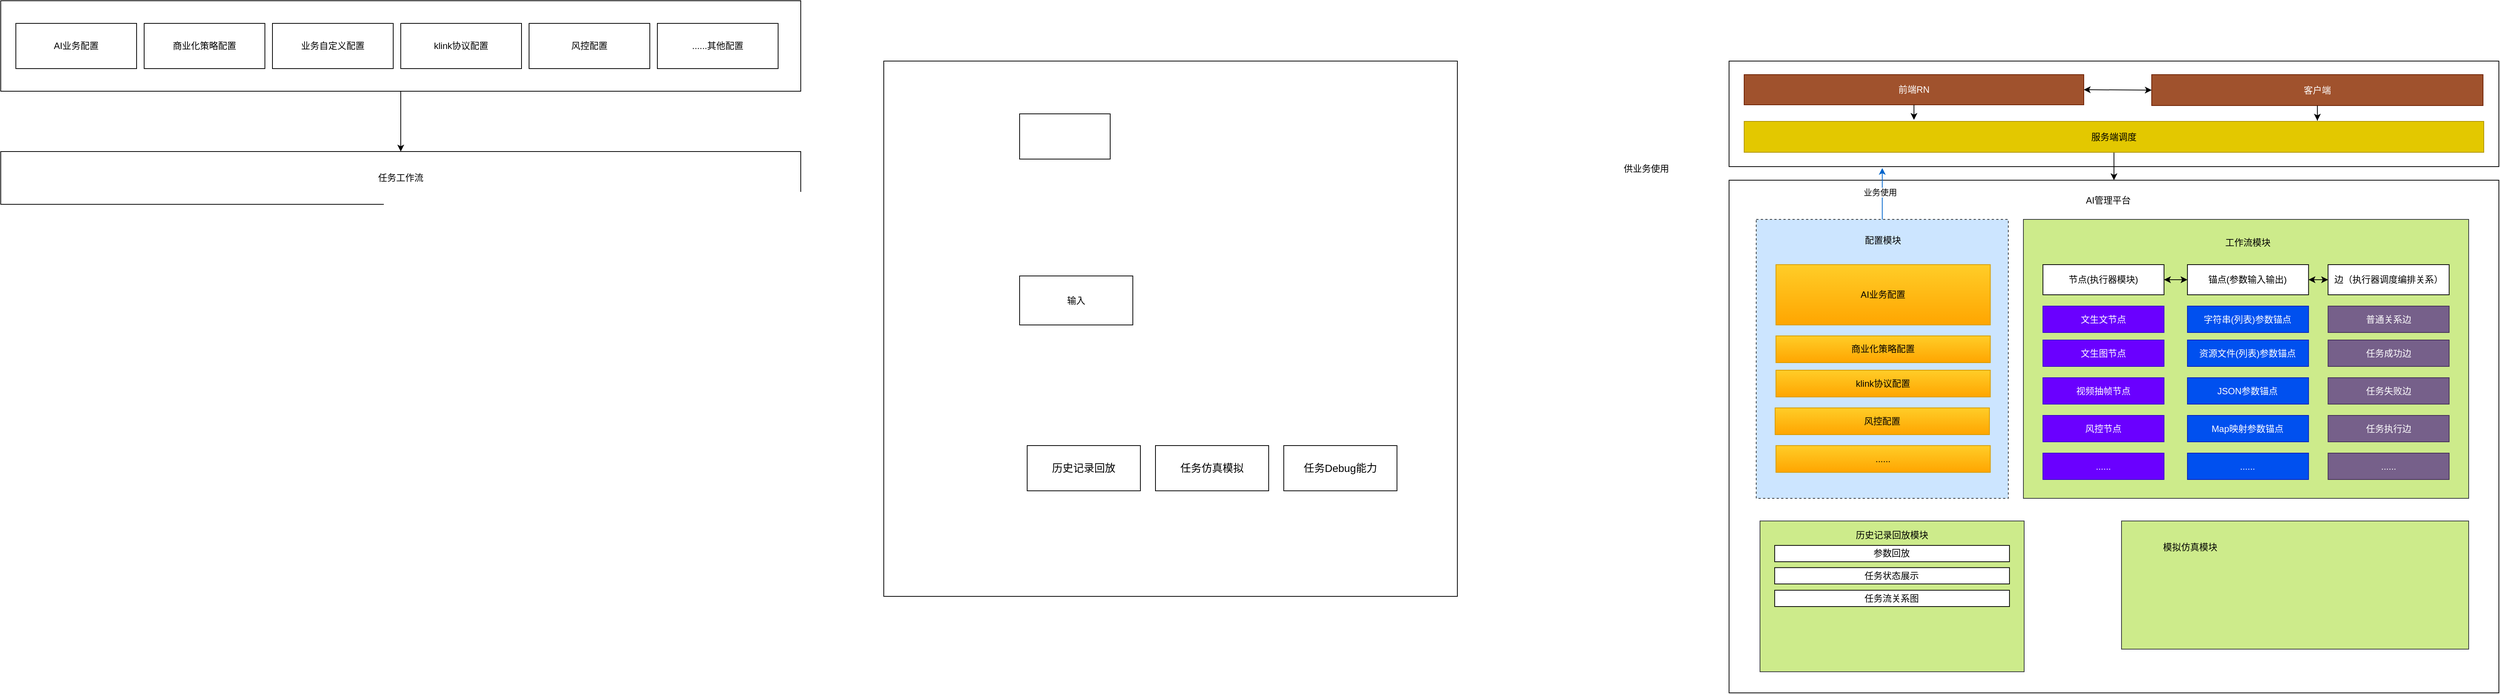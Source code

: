 <mxfile version="24.7.17">
  <diagram name="第 1 页" id="pAWTvNZDLCY3GigcubW4">
    <mxGraphModel dx="1911" dy="1208" grid="1" gridSize="10" guides="1" tooltips="1" connect="1" arrows="1" fold="1" page="1" pageScale="1" pageWidth="827" pageHeight="1169" math="0" shadow="0">
      <root>
        <mxCell id="0" />
        <mxCell id="1" parent="0" />
        <mxCell id="-SrFhzklI3_z7_42w4xo-48" value="" style="rounded=0;whiteSpace=wrap;html=1;" parent="1" vertex="1">
          <mxGeometry x="2440" y="398" width="1020" height="680" as="geometry" />
        </mxCell>
        <mxCell id="BUo7MnpyOWrACCl7GvEu-11" style="edgeStyle=orthogonalEdgeStyle;rounded=0;orthogonalLoop=1;jettySize=auto;html=1;exitX=0.5;exitY=1;exitDx=0;exitDy=0;entryX=0.5;entryY=0;entryDx=0;entryDy=0;" parent="1" source="BUo7MnpyOWrACCl7GvEu-2" target="BUo7MnpyOWrACCl7GvEu-10" edge="1">
          <mxGeometry relative="1" as="geometry" />
        </mxCell>
        <mxCell id="BUo7MnpyOWrACCl7GvEu-2" value="" style="rounded=0;whiteSpace=wrap;html=1;" parent="1" vertex="1">
          <mxGeometry x="150" y="160" width="1060" height="120" as="geometry" />
        </mxCell>
        <mxCell id="BUo7MnpyOWrACCl7GvEu-3" value="AI业务配置" style="rounded=0;whiteSpace=wrap;html=1;" parent="1" vertex="1">
          <mxGeometry x="170" y="190" width="160" height="60" as="geometry" />
        </mxCell>
        <mxCell id="BUo7MnpyOWrACCl7GvEu-4" value="商业化策略配置" style="rounded=0;whiteSpace=wrap;html=1;" parent="1" vertex="1">
          <mxGeometry x="340" y="190" width="160" height="60" as="geometry" />
        </mxCell>
        <mxCell id="BUo7MnpyOWrACCl7GvEu-5" value="业务自定义配置" style="rounded=0;whiteSpace=wrap;html=1;" parent="1" vertex="1">
          <mxGeometry x="510" y="190" width="160" height="60" as="geometry" />
        </mxCell>
        <mxCell id="BUo7MnpyOWrACCl7GvEu-7" value="klink协议配置" style="rounded=0;whiteSpace=wrap;html=1;" parent="1" vertex="1">
          <mxGeometry x="680" y="190" width="160" height="60" as="geometry" />
        </mxCell>
        <mxCell id="BUo7MnpyOWrACCl7GvEu-8" value="风控配置" style="rounded=0;whiteSpace=wrap;html=1;" parent="1" vertex="1">
          <mxGeometry x="850" y="190" width="160" height="60" as="geometry" />
        </mxCell>
        <mxCell id="BUo7MnpyOWrACCl7GvEu-9" value="......&lt;span style=&quot;background-color: initial;&quot;&gt;其他配置&lt;/span&gt;" style="rounded=0;whiteSpace=wrap;html=1;" parent="1" vertex="1">
          <mxGeometry x="1020" y="190" width="160" height="60" as="geometry" />
        </mxCell>
        <mxCell id="BUo7MnpyOWrACCl7GvEu-10" value="任务工作流" style="rounded=0;whiteSpace=wrap;html=1;" parent="1" vertex="1">
          <mxGeometry x="150" y="360" width="1060" height="70" as="geometry" />
        </mxCell>
        <mxCell id="-SrFhzklI3_z7_42w4xo-2" value="&lt;span style=&quot;color: rgba(0, 0, 0, 0); font-family: monospace; font-size: 0px; text-align: start; text-wrap: nowrap;&quot;&gt;%3CmxGraphModel%3E%3Croot%3E%3CmxCell%20id%3D%220%22%2F%3E%3CmxCell%20id%3D%221%22%20parent%3D%220%22%2F%3E%3CmxCell%20id%3D%222%22%20value%3D%22%22%20style%3D%22rounded%3D0%3BwhiteSpace%3Dwrap%3Bhtml%3D1%3B%22%20vertex%3D%221%22%20parent%3D%221%22%3E%3CmxGeometry%20x%3D%221500%22%20y%3D%22310%22%20width%3D%22120%22%20height%3D%2260%22%20as%3D%22geometry%22%2F%3E%3C%2FmxCell%3E%3C%2Froot%3E%3C%2FmxGraphModel%3E&lt;/span&gt;" style="rounded=0;whiteSpace=wrap;html=1;" parent="1" vertex="1">
          <mxGeometry x="1320" y="240" width="760" height="710" as="geometry" />
        </mxCell>
        <mxCell id="-SrFhzklI3_z7_42w4xo-3" value="" style="rounded=0;whiteSpace=wrap;html=1;" parent="1" vertex="1">
          <mxGeometry x="1500" y="310" width="120" height="60" as="geometry" />
        </mxCell>
        <mxCell id="-SrFhzklI3_z7_42w4xo-4" value="输入" style="rounded=0;whiteSpace=wrap;html=1;" parent="1" vertex="1">
          <mxGeometry x="1500" y="525" width="150" height="65" as="geometry" />
        </mxCell>
        <mxCell id="-SrFhzklI3_z7_42w4xo-5" value="历史记录回放" style="rounded=0;whiteSpace=wrap;html=1;fontSize=14;" parent="1" vertex="1">
          <mxGeometry x="1510" y="750" width="150" height="60" as="geometry" />
        </mxCell>
        <mxCell id="-SrFhzklI3_z7_42w4xo-6" value="任务仿真模拟" style="rounded=0;whiteSpace=wrap;html=1;fontSize=14;" parent="1" vertex="1">
          <mxGeometry x="1680" y="750" width="150" height="60" as="geometry" />
        </mxCell>
        <mxCell id="-SrFhzklI3_z7_42w4xo-7" value="任务Debug能力" style="rounded=0;whiteSpace=wrap;html=1;fontSize=14;" parent="1" vertex="1">
          <mxGeometry x="1850" y="750" width="150" height="60" as="geometry" />
        </mxCell>
        <mxCell id="-SrFhzklI3_z7_42w4xo-40" value="" style="rounded=0;whiteSpace=wrap;html=1;" parent="1" vertex="1">
          <mxGeometry x="2440" y="240" width="1020" height="140" as="geometry" />
        </mxCell>
        <mxCell id="-SrFhzklI3_z7_42w4xo-49" value="" style="group" parent="1" vertex="1" connectable="0">
          <mxGeometry x="2830" y="450" width="590" height="370" as="geometry" />
        </mxCell>
        <mxCell id="-SrFhzklI3_z7_42w4xo-31" value="" style="rounded=0;whiteSpace=wrap;html=1;fillColor=#cdeb8b;strokeColor=#36393d;" parent="-SrFhzklI3_z7_42w4xo-49" vertex="1">
          <mxGeometry width="590.0" height="370" as="geometry" />
        </mxCell>
        <mxCell id="-SrFhzklI3_z7_42w4xo-12" value="节点(执行器模块)" style="whiteSpace=wrap;html=1;" parent="-SrFhzklI3_z7_42w4xo-49" vertex="1">
          <mxGeometry x="25.877" y="60" width="160.439" height="40" as="geometry" />
        </mxCell>
        <mxCell id="-SrFhzklI3_z7_42w4xo-13" value="锚点(参数输入输出)" style="whiteSpace=wrap;html=1;" parent="-SrFhzklI3_z7_42w4xo-49" vertex="1">
          <mxGeometry x="217.368" y="60" width="160.439" height="40" as="geometry" />
        </mxCell>
        <mxCell id="-SrFhzklI3_z7_42w4xo-14" value="边（执行器调度编排关系）" style="whiteSpace=wrap;html=1;" parent="-SrFhzklI3_z7_42w4xo-49" vertex="1">
          <mxGeometry x="403.684" y="60" width="160.439" height="40" as="geometry" />
        </mxCell>
        <mxCell id="-SrFhzklI3_z7_42w4xo-16" value="文生文节点" style="rounded=0;whiteSpace=wrap;html=1;labelBackgroundColor=none;fillColor=#6a00ff;strokeColor=#3700CC;fontColor=#ffffff;" parent="-SrFhzklI3_z7_42w4xo-49" vertex="1">
          <mxGeometry x="25.877" y="115" width="160.439" height="35" as="geometry" />
        </mxCell>
        <mxCell id="-SrFhzklI3_z7_42w4xo-17" value="文生图&lt;span style=&quot;background-color: initial;&quot;&gt;节点&lt;/span&gt;" style="rounded=0;whiteSpace=wrap;html=1;fillColor=#6a00ff;fontColor=#ffffff;strokeColor=#3700CC;" parent="-SrFhzklI3_z7_42w4xo-49" vertex="1">
          <mxGeometry x="25.877" y="160" width="160.439" height="35" as="geometry" />
        </mxCell>
        <mxCell id="-SrFhzklI3_z7_42w4xo-18" value="&lt;span style=&quot;background-color: initial;&quot;&gt;风控节点&lt;/span&gt;" style="rounded=0;whiteSpace=wrap;html=1;fillColor=#6a00ff;fontColor=#ffffff;strokeColor=#3700CC;" parent="-SrFhzklI3_z7_42w4xo-49" vertex="1">
          <mxGeometry x="25.877" y="260" width="160.439" height="35" as="geometry" />
        </mxCell>
        <mxCell id="-SrFhzklI3_z7_42w4xo-19" value="视频抽帧节点" style="rounded=0;whiteSpace=wrap;html=1;fillColor=#6a00ff;fontColor=#ffffff;strokeColor=#3700CC;" parent="-SrFhzklI3_z7_42w4xo-49" vertex="1">
          <mxGeometry x="25.877" y="210" width="160.439" height="35" as="geometry" />
        </mxCell>
        <mxCell id="-SrFhzklI3_z7_42w4xo-20" value="......" style="rounded=0;whiteSpace=wrap;html=1;fillColor=#6a00ff;fontColor=#ffffff;strokeColor=#3700CC;" parent="-SrFhzklI3_z7_42w4xo-49" vertex="1">
          <mxGeometry x="25.877" y="310" width="160.439" height="35" as="geometry" />
        </mxCell>
        <mxCell id="-SrFhzklI3_z7_42w4xo-21" value="字符串(列表)参数锚点" style="rounded=0;whiteSpace=wrap;html=1;labelBackgroundColor=none;fillColor=#0050ef;strokeColor=#001DBC;fontColor=#ffffff;" parent="-SrFhzklI3_z7_42w4xo-49" vertex="1">
          <mxGeometry x="217.368" y="115" width="160.439" height="35" as="geometry" />
        </mxCell>
        <mxCell id="-SrFhzklI3_z7_42w4xo-22" value="资源文件(列表)参数锚点" style="rounded=0;whiteSpace=wrap;html=1;labelBackgroundColor=none;fillColor=#0050ef;strokeColor=#001DBC;fontColor=#ffffff;" parent="-SrFhzklI3_z7_42w4xo-49" vertex="1">
          <mxGeometry x="217.368" y="160" width="160.439" height="35" as="geometry" />
        </mxCell>
        <mxCell id="-SrFhzklI3_z7_42w4xo-23" value="JSON参数锚点" style="rounded=0;whiteSpace=wrap;html=1;labelBackgroundColor=none;fillColor=#0050ef;strokeColor=#001DBC;fontColor=#ffffff;" parent="-SrFhzklI3_z7_42w4xo-49" vertex="1">
          <mxGeometry x="217.368" y="210" width="160.439" height="35" as="geometry" />
        </mxCell>
        <mxCell id="-SrFhzklI3_z7_42w4xo-24" value="Map映射参数锚点" style="rounded=0;whiteSpace=wrap;html=1;labelBackgroundColor=none;fillColor=#0050ef;strokeColor=#001DBC;fontColor=#ffffff;" parent="-SrFhzklI3_z7_42w4xo-49" vertex="1">
          <mxGeometry x="217.368" y="260" width="160.439" height="35" as="geometry" />
        </mxCell>
        <mxCell id="-SrFhzklI3_z7_42w4xo-25" value="......" style="rounded=0;whiteSpace=wrap;html=1;labelBackgroundColor=none;fillColor=#0050ef;strokeColor=#001DBC;fontColor=#ffffff;" parent="-SrFhzklI3_z7_42w4xo-49" vertex="1">
          <mxGeometry x="217.368" y="310" width="160.439" height="35" as="geometry" />
        </mxCell>
        <mxCell id="-SrFhzklI3_z7_42w4xo-26" value="普通关系边" style="rounded=0;whiteSpace=wrap;html=1;labelBackgroundColor=none;fillColor=#76608a;strokeColor=#432D57;fontColor=#ffffff;" parent="-SrFhzklI3_z7_42w4xo-49" vertex="1">
          <mxGeometry x="403.684" y="115" width="160.439" height="35" as="geometry" />
        </mxCell>
        <mxCell id="-SrFhzklI3_z7_42w4xo-27" value="任务成功边" style="rounded=0;whiteSpace=wrap;html=1;labelBackgroundColor=none;fillColor=#76608a;strokeColor=#432D57;fontColor=#ffffff;" parent="-SrFhzklI3_z7_42w4xo-49" vertex="1">
          <mxGeometry x="403.684" y="160" width="160.439" height="35" as="geometry" />
        </mxCell>
        <mxCell id="-SrFhzklI3_z7_42w4xo-28" value="任务失败边" style="rounded=0;whiteSpace=wrap;html=1;labelBackgroundColor=none;fillColor=#76608a;strokeColor=#432D57;fontColor=#ffffff;" parent="-SrFhzklI3_z7_42w4xo-49" vertex="1">
          <mxGeometry x="403.684" y="210" width="160.439" height="35" as="geometry" />
        </mxCell>
        <mxCell id="-SrFhzklI3_z7_42w4xo-29" value="任务执行边" style="rounded=0;whiteSpace=wrap;html=1;labelBackgroundColor=none;fillColor=#76608a;strokeColor=#432D57;fontColor=#ffffff;" parent="-SrFhzklI3_z7_42w4xo-49" vertex="1">
          <mxGeometry x="403.684" y="260" width="160.439" height="35" as="geometry" />
        </mxCell>
        <mxCell id="-SrFhzklI3_z7_42w4xo-30" value="......" style="rounded=0;whiteSpace=wrap;html=1;labelBackgroundColor=none;fillColor=#76608a;strokeColor=#432D57;fontColor=#ffffff;" parent="-SrFhzklI3_z7_42w4xo-49" vertex="1">
          <mxGeometry x="403.684" y="310" width="160.439" height="35" as="geometry" />
        </mxCell>
        <mxCell id="-SrFhzklI3_z7_42w4xo-36" value="" style="endArrow=classic;startArrow=classic;html=1;rounded=0;exitX=1;exitY=0.5;exitDx=0;exitDy=0;entryX=0;entryY=0.5;entryDx=0;entryDy=0;" parent="-SrFhzklI3_z7_42w4xo-49" source="-SrFhzklI3_z7_42w4xo-12" target="-SrFhzklI3_z7_42w4xo-13" edge="1">
          <mxGeometry width="50" height="50" relative="1" as="geometry">
            <mxPoint x="155.263" y="240" as="sourcePoint" />
            <mxPoint x="207.018" y="190" as="targetPoint" />
          </mxGeometry>
        </mxCell>
        <mxCell id="-SrFhzklI3_z7_42w4xo-38" value="" style="endArrow=classic;startArrow=classic;html=1;rounded=0;entryX=0;entryY=0.5;entryDx=0;entryDy=0;exitX=1;exitY=0.5;exitDx=0;exitDy=0;" parent="-SrFhzklI3_z7_42w4xo-49" source="-SrFhzklI3_z7_42w4xo-13" target="-SrFhzklI3_z7_42w4xo-14" edge="1">
          <mxGeometry width="50" height="50" relative="1" as="geometry">
            <mxPoint x="155.263" y="240" as="sourcePoint" />
            <mxPoint x="207.018" y="190" as="targetPoint" />
          </mxGeometry>
        </mxCell>
        <mxCell id="-SrFhzklI3_z7_42w4xo-45" value="工作流模块" style="text;html=1;align=center;verticalAlign=middle;whiteSpace=wrap;rounded=0;" parent="-SrFhzklI3_z7_42w4xo-49" vertex="1">
          <mxGeometry x="251.009" y="16" width="93.158" height="30" as="geometry" />
        </mxCell>
        <mxCell id="-SrFhzklI3_z7_42w4xo-54" value="" style="rounded=0;whiteSpace=wrap;html=1;fillColor=#cdeb8b;strokeColor=#36393d;" parent="1" vertex="1">
          <mxGeometry x="2960" y="850" width="460" height="170" as="geometry" />
        </mxCell>
        <mxCell id="tTXryV7e1G7Z4Q3oJ_ys-1" value="模拟仿真模块" style="text;html=1;align=center;verticalAlign=middle;whiteSpace=wrap;rounded=0;" vertex="1" parent="1">
          <mxGeometry x="3012" y="870" width="78" height="30" as="geometry" />
        </mxCell>
        <mxCell id="tTXryV7e1G7Z4Q3oJ_ys-8" value="供业务使用" style="text;html=1;align=center;verticalAlign=middle;resizable=0;points=[];autosize=1;strokeColor=none;fillColor=none;" vertex="1" parent="1">
          <mxGeometry x="2290" y="368" width="80" height="30" as="geometry" />
        </mxCell>
        <mxCell id="tTXryV7e1G7Z4Q3oJ_ys-13" style="edgeStyle=orthogonalEdgeStyle;rounded=0;orthogonalLoop=1;jettySize=auto;html=1;entryX=0.5;entryY=0;entryDx=0;entryDy=0;" edge="1" parent="1" source="tTXryV7e1G7Z4Q3oJ_ys-9" target="-SrFhzklI3_z7_42w4xo-48">
          <mxGeometry relative="1" as="geometry" />
        </mxCell>
        <mxCell id="tTXryV7e1G7Z4Q3oJ_ys-9" value="服务端调度" style="rounded=0;whiteSpace=wrap;html=1;fillColor=#e3c800;strokeColor=#B09500;fontColor=#000000;" vertex="1" parent="1">
          <mxGeometry x="2460" y="320" width="980" height="41" as="geometry" />
        </mxCell>
        <mxCell id="tTXryV7e1G7Z4Q3oJ_ys-11" value="" style="group" vertex="1" connectable="0" parent="1">
          <mxGeometry x="2481" y="850" width="350" height="200" as="geometry" />
        </mxCell>
        <mxCell id="-SrFhzklI3_z7_42w4xo-50" value="" style="rounded=0;whiteSpace=wrap;html=1;fillColor=#cdeb8b;strokeColor=#36393d;" parent="tTXryV7e1G7Z4Q3oJ_ys-11" vertex="1">
          <mxGeometry width="350" height="200" as="geometry" />
        </mxCell>
        <mxCell id="-SrFhzklI3_z7_42w4xo-51" value="参数回放" style="rounded=0;whiteSpace=wrap;html=1;" parent="tTXryV7e1G7Z4Q3oJ_ys-11" vertex="1">
          <mxGeometry x="19.444" y="32.432" width="311.111" height="21.622" as="geometry" />
        </mxCell>
        <mxCell id="-SrFhzklI3_z7_42w4xo-52" value="历史记录回放模块" style="text;html=1;align=center;verticalAlign=middle;whiteSpace=wrap;rounded=0;" parent="tTXryV7e1G7Z4Q3oJ_ys-11" vertex="1">
          <mxGeometry x="77.778" y="10.811" width="194.444" height="16.216" as="geometry" />
        </mxCell>
        <mxCell id="-SrFhzklI3_z7_42w4xo-53" value="任务状态展示" style="rounded=0;whiteSpace=wrap;html=1;" parent="tTXryV7e1G7Z4Q3oJ_ys-11" vertex="1">
          <mxGeometry x="19.444" y="61.892" width="311.111" height="21.622" as="geometry" />
        </mxCell>
        <mxCell id="tTXryV7e1G7Z4Q3oJ_ys-2" value="任务流关系图" style="rounded=0;whiteSpace=wrap;html=1;" vertex="1" parent="tTXryV7e1G7Z4Q3oJ_ys-11">
          <mxGeometry x="19.444" y="91.892" width="311.111" height="21.622" as="geometry" />
        </mxCell>
        <mxCell id="tTXryV7e1G7Z4Q3oJ_ys-15" value="前端RN" style="rounded=0;whiteSpace=wrap;html=1;fillColor=#a0522d;strokeColor=#6D1F00;fontColor=#ffffff;" vertex="1" parent="1">
          <mxGeometry x="2460" y="258" width="450" height="40" as="geometry" />
        </mxCell>
        <mxCell id="tTXryV7e1G7Z4Q3oJ_ys-16" value="客户端" style="rounded=0;whiteSpace=wrap;html=1;fillColor=#a0522d;fontColor=#ffffff;strokeColor=#6D1F00;" vertex="1" parent="1">
          <mxGeometry x="3000" y="258" width="439" height="41" as="geometry" />
        </mxCell>
        <mxCell id="tTXryV7e1G7Z4Q3oJ_ys-18" value="" style="endArrow=classic;startArrow=classic;html=1;rounded=0;exitX=1;exitY=0.5;exitDx=0;exitDy=0;entryX=0;entryY=0.5;entryDx=0;entryDy=0;" edge="1" parent="1" source="tTXryV7e1G7Z4Q3oJ_ys-15" target="tTXryV7e1G7Z4Q3oJ_ys-16">
          <mxGeometry width="50" height="50" relative="1" as="geometry">
            <mxPoint x="2880" y="304" as="sourcePoint" />
            <mxPoint x="3000" y="279" as="targetPoint" />
          </mxGeometry>
        </mxCell>
        <mxCell id="tTXryV7e1G7Z4Q3oJ_ys-21" style="edgeStyle=orthogonalEdgeStyle;rounded=0;orthogonalLoop=1;jettySize=auto;html=1;entryX=0.229;entryY=-0.057;entryDx=0;entryDy=0;entryPerimeter=0;" edge="1" parent="1" source="tTXryV7e1G7Z4Q3oJ_ys-15" target="tTXryV7e1G7Z4Q3oJ_ys-9">
          <mxGeometry relative="1" as="geometry">
            <mxPoint x="2685" y="310" as="targetPoint" />
          </mxGeometry>
        </mxCell>
        <mxCell id="tTXryV7e1G7Z4Q3oJ_ys-22" style="edgeStyle=orthogonalEdgeStyle;rounded=0;orthogonalLoop=1;jettySize=auto;html=1;entryX=0.775;entryY=-0.025;entryDx=0;entryDy=0;entryPerimeter=0;" edge="1" parent="1" source="tTXryV7e1G7Z4Q3oJ_ys-16" target="tTXryV7e1G7Z4Q3oJ_ys-9">
          <mxGeometry relative="1" as="geometry" />
        </mxCell>
        <mxCell id="tTXryV7e1G7Z4Q3oJ_ys-24" value="AI管理平台" style="text;html=1;align=center;verticalAlign=middle;whiteSpace=wrap;rounded=0;" vertex="1" parent="1">
          <mxGeometry x="2890" y="410" width="105" height="30" as="geometry" />
        </mxCell>
        <mxCell id="tTXryV7e1G7Z4Q3oJ_ys-3" value="" style="rounded=0;whiteSpace=wrap;html=1;dashed=1;fillColor=#cce5ff;strokeColor=#36393d;" vertex="1" parent="1">
          <mxGeometry x="2476" y="450" width="334.0" height="370" as="geometry" />
        </mxCell>
        <mxCell id="tTXryV7e1G7Z4Q3oJ_ys-4" value="商业化策略配置" style="rounded=0;whiteSpace=wrap;html=1;fillColor=#ffcd28;gradientColor=#ffa500;strokeColor=#d79b00;" vertex="1" parent="1">
          <mxGeometry x="2502.129" y="604.5" width="284.014" height="35.5" as="geometry" />
        </mxCell>
        <mxCell id="tTXryV7e1G7Z4Q3oJ_ys-5" value="配置模块" style="text;html=1;align=center;verticalAlign=middle;whiteSpace=wrap;rounded=0;" vertex="1" parent="1">
          <mxGeometry x="2610.054" y="463" width="68.163" height="30" as="geometry" />
        </mxCell>
        <mxCell id="tTXryV7e1G7Z4Q3oJ_ys-6" value="AI业务配置" style="rounded=0;whiteSpace=wrap;html=1;fillColor=#ffcd28;strokeColor=#d79b00;gradientColor=#ffa500;" vertex="1" parent="1">
          <mxGeometry x="2502.129" y="510" width="284.014" height="80" as="geometry" />
        </mxCell>
        <mxCell id="tTXryV7e1G7Z4Q3oJ_ys-19" value="klink协议配置" style="rounded=0;whiteSpace=wrap;html=1;fillColor=#ffcd28;gradientColor=#ffa500;strokeColor=#d79b00;" vertex="1" parent="1">
          <mxGeometry x="2502.129" y="650" width="284.014" height="35.5" as="geometry" />
        </mxCell>
        <mxCell id="tTXryV7e1G7Z4Q3oJ_ys-20" value="风控配置" style="rounded=0;whiteSpace=wrap;html=1;fillColor=#ffcd28;strokeColor=#d79b00;gradientColor=#ffa500;" vertex="1" parent="1">
          <mxGeometry x="2500.993" y="700" width="284.014" height="35.5" as="geometry" />
        </mxCell>
        <mxCell id="tTXryV7e1G7Z4Q3oJ_ys-35" value="......" style="rounded=0;whiteSpace=wrap;html=1;fillColor=#ffcd28;strokeColor=#d79b00;gradientColor=#ffa500;" vertex="1" parent="1">
          <mxGeometry x="2502.133" y="750" width="284.014" height="35.5" as="geometry" />
        </mxCell>
        <mxCell id="tTXryV7e1G7Z4Q3oJ_ys-36" style="edgeStyle=orthogonalEdgeStyle;rounded=0;orthogonalLoop=1;jettySize=auto;html=1;entryX=0.199;entryY=1.013;entryDx=0;entryDy=0;entryPerimeter=0;strokeColor=#0066CC;" edge="1" parent="1" source="tTXryV7e1G7Z4Q3oJ_ys-3" target="-SrFhzklI3_z7_42w4xo-40">
          <mxGeometry relative="1" as="geometry">
            <mxPoint x="2643" y="390" as="targetPoint" />
          </mxGeometry>
        </mxCell>
        <mxCell id="tTXryV7e1G7Z4Q3oJ_ys-37" value="业务使用" style="edgeLabel;html=1;align=center;verticalAlign=middle;resizable=0;points=[];" vertex="1" connectable="0" parent="tTXryV7e1G7Z4Q3oJ_ys-36">
          <mxGeometry x="0.069" y="3" relative="1" as="geometry">
            <mxPoint as="offset" />
          </mxGeometry>
        </mxCell>
      </root>
    </mxGraphModel>
  </diagram>
</mxfile>
